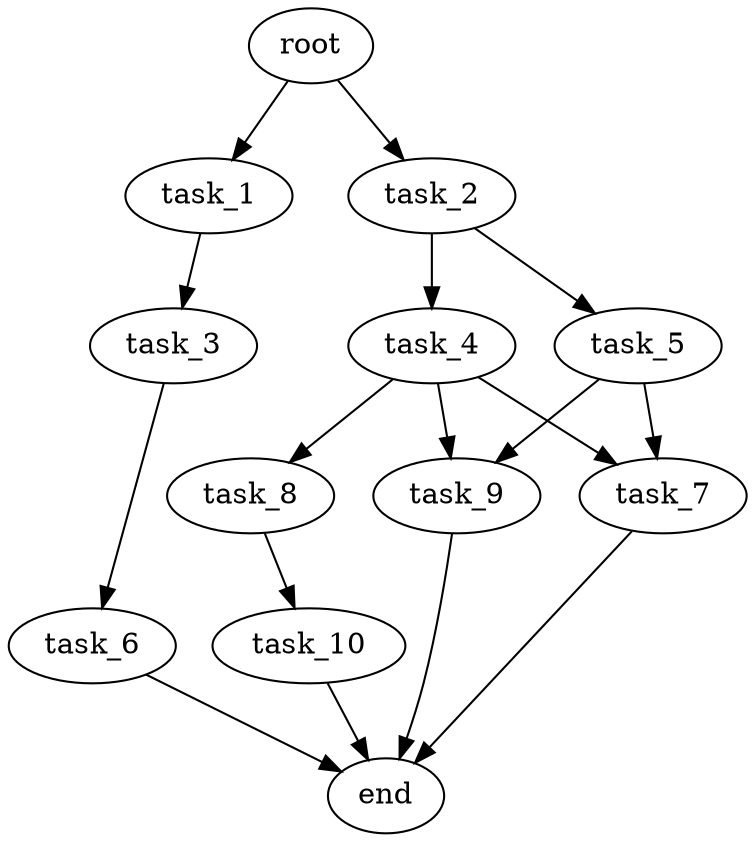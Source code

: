 digraph G {
  root [size="0.000000e+00"];
  task_1 [size="8.725920e+10"];
  task_2 [size="4.437342e+10"];
  task_3 [size="6.940318e+10"];
  task_4 [size="9.034337e+10"];
  task_5 [size="4.608637e+09"];
  task_6 [size="7.961639e+10"];
  task_7 [size="2.934384e+10"];
  task_8 [size="3.749036e+10"];
  task_9 [size="1.456552e+10"];
  task_10 [size="5.312132e+10"];
  end [size="0.000000e+00"];

  root -> task_1 [size="1.000000e-12"];
  root -> task_2 [size="1.000000e-12"];
  task_1 -> task_3 [size="6.940318e+08"];
  task_2 -> task_4 [size="9.034337e+08"];
  task_2 -> task_5 [size="4.608637e+07"];
  task_3 -> task_6 [size="7.961639e+08"];
  task_4 -> task_7 [size="1.467192e+08"];
  task_4 -> task_8 [size="3.749036e+08"];
  task_4 -> task_9 [size="7.282762e+07"];
  task_5 -> task_7 [size="1.467192e+08"];
  task_5 -> task_9 [size="7.282762e+07"];
  task_6 -> end [size="1.000000e-12"];
  task_7 -> end [size="1.000000e-12"];
  task_8 -> task_10 [size="5.312132e+08"];
  task_9 -> end [size="1.000000e-12"];
  task_10 -> end [size="1.000000e-12"];
}

